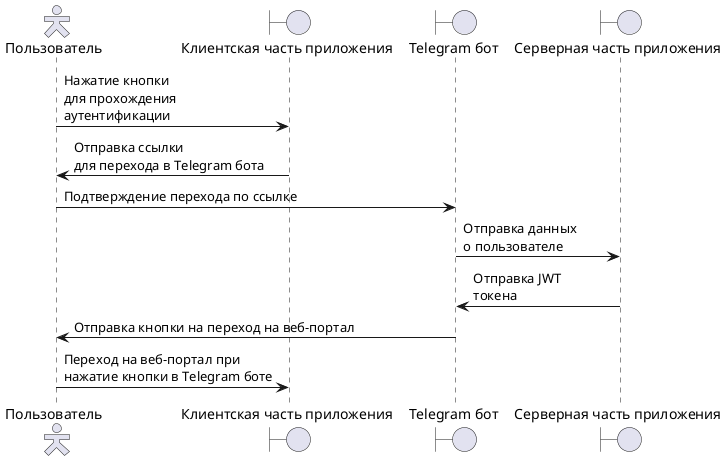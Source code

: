 @startuml

skinparam actorStyle hollow
Actor "Пользователь" as usr
Boundary "Клиентская часть приложения" as front
Boundary "Telegram бот" as tg
Boundary "Серверная часть приложения" as back

usr -> front : Нажатие кнопки\nдля прохождения\nаутентификации
front -> usr : Отправка ссылки\nдля перехода в Telegram бота
usr -> tg : Подтверждение перехода по ссылке
tg -> back : Отправка данных\nо пользователе
back -> tg : Отправка JWT\nтокена
tg -> usr : Отправка кнопки на переход на веб-портал
usr -> front : Переход на веб-портал при\nнажатие кнопки в Telegram боте

@enduml
